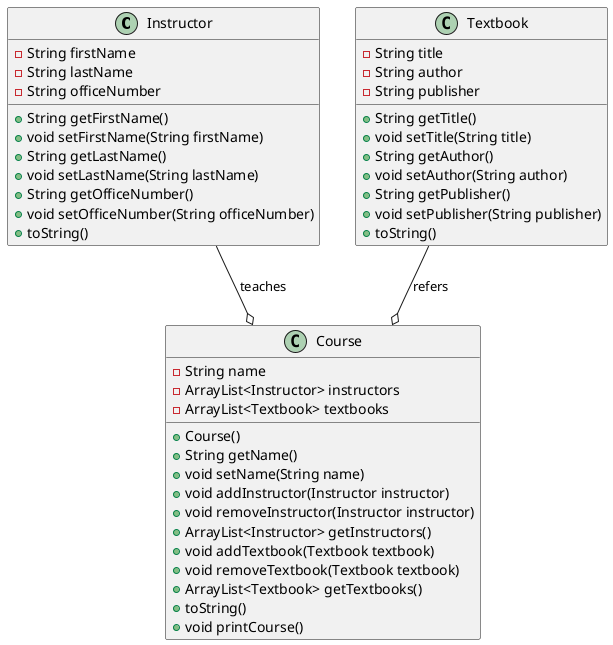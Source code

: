 @startuml

class Instructor {
    - String firstName
    - String lastName
    - String officeNumber
    + String getFirstName()
    + void setFirstName(String firstName)
    + String getLastName()
    + void setLastName(String lastName)
    + String getOfficeNumber()
    + void setOfficeNumber(String officeNumber)
    + toString()
}

class Textbook {
    - String title
    - String author
    - String publisher
    + String getTitle()
    + void setTitle(String title)
    + String getAuthor()
    + void setAuthor(String author)
    + String getPublisher()
    + void setPublisher(String publisher)
    + toString()
}

class Course {
    - String name
    - ArrayList<Instructor> instructors
    - ArrayList<Textbook> textbooks
    + Course()
    + String getName()
    + void setName(String name)
    + void addInstructor(Instructor instructor)
    + void removeInstructor(Instructor instructor)
    + ArrayList<Instructor> getInstructors()
    + void addTextbook(Textbook textbook)
    + void removeTextbook(Textbook textbook)
    + ArrayList<Textbook> getTextbooks()
    + toString()
    + void printCourse()
}

Instructor --o Course : "teaches"
Textbook --o Course : "refers"

@enduml

